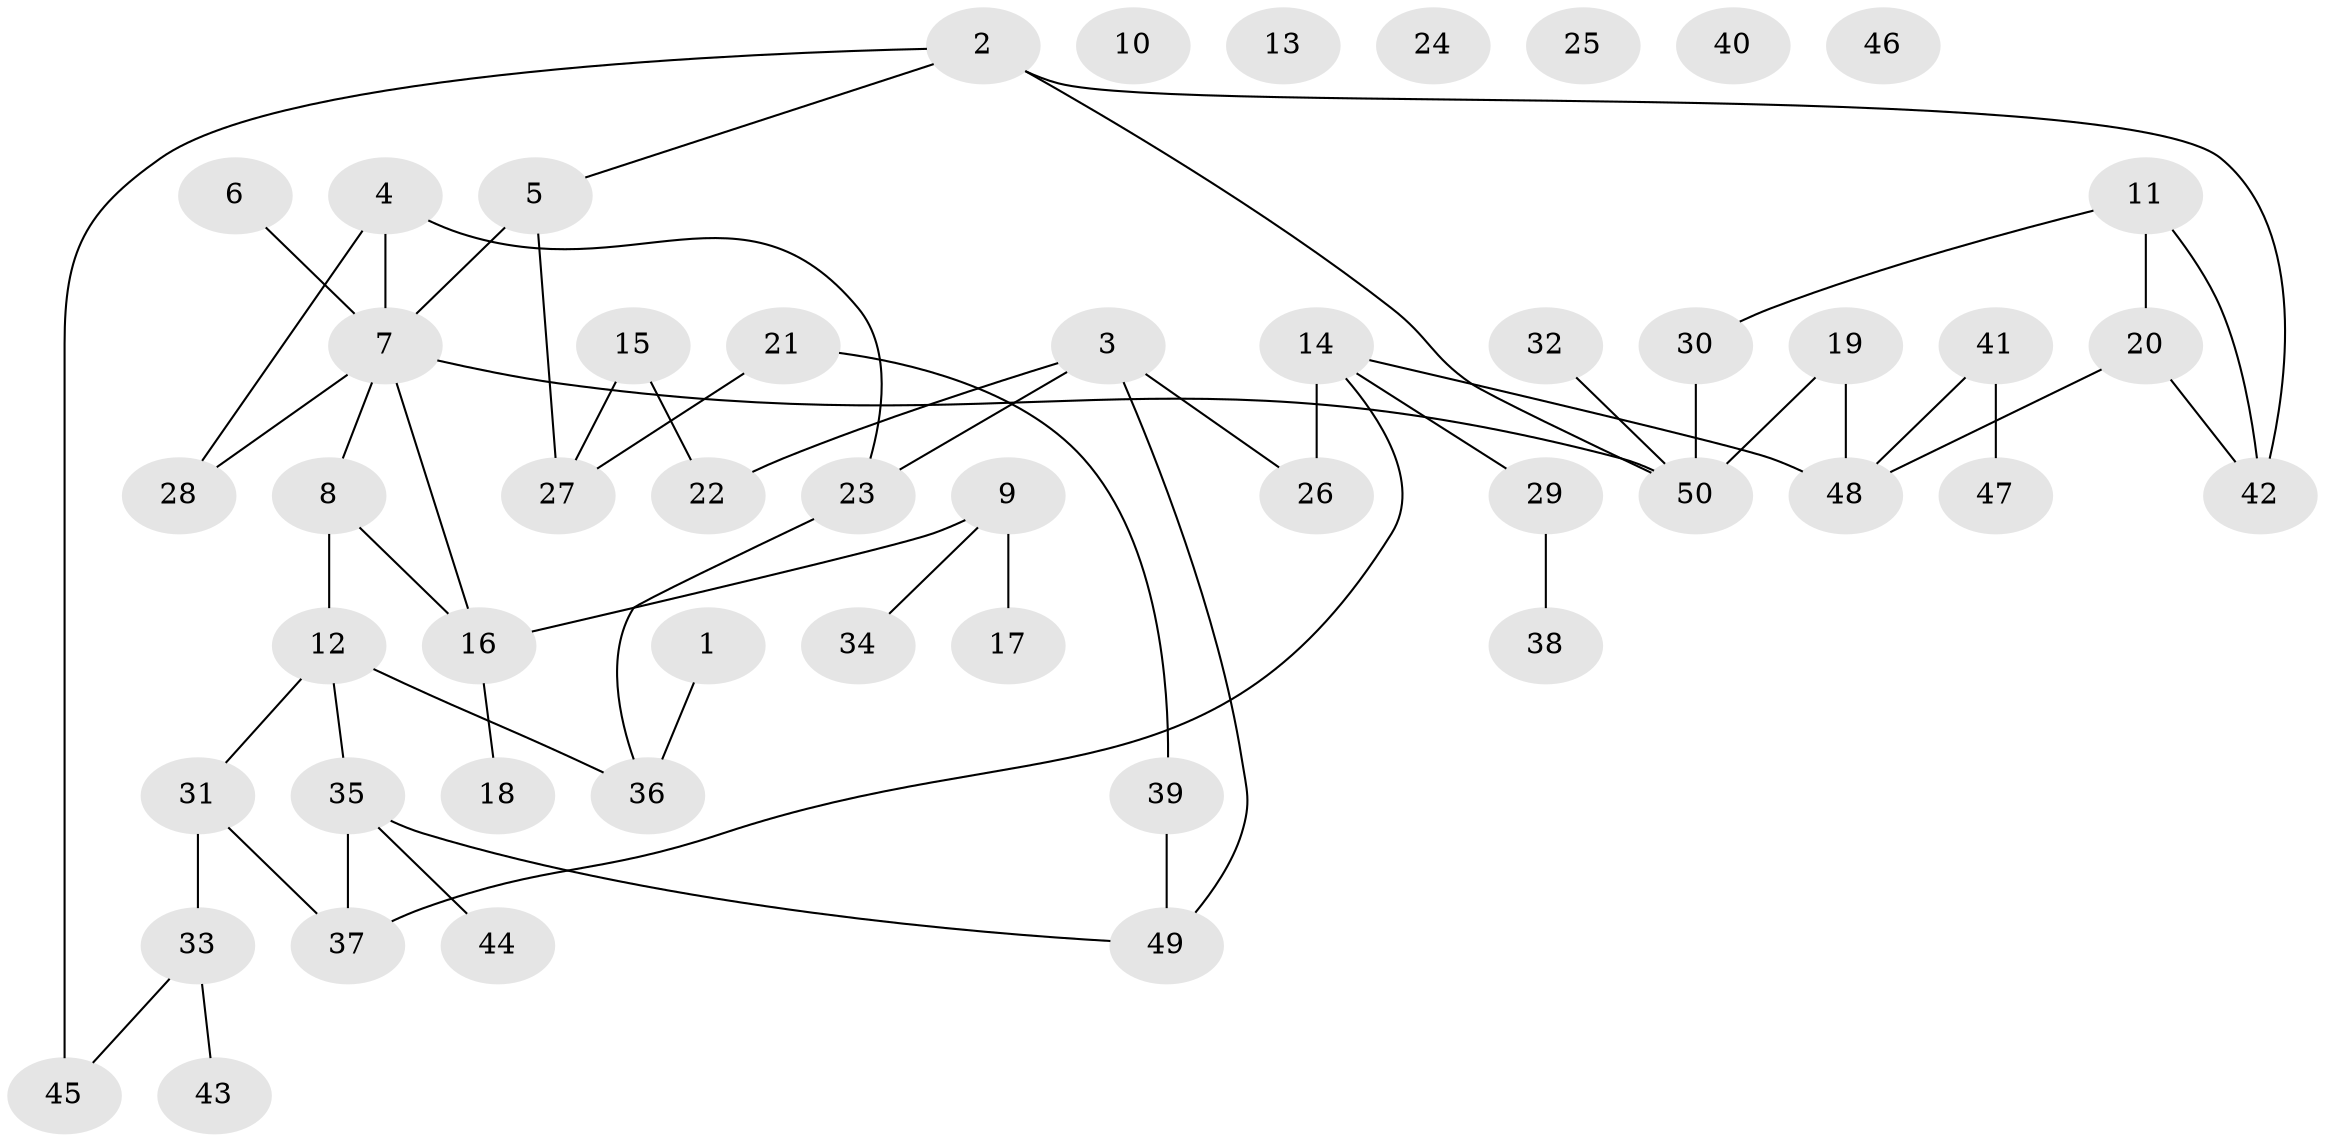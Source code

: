 // coarse degree distribution, {5: 0.12, 6: 0.04, 1: 0.28, 2: 0.24, 3: 0.16, 4: 0.16}
// Generated by graph-tools (version 1.1) at 2025/35/03/04/25 23:35:58]
// undirected, 50 vertices, 57 edges
graph export_dot {
  node [color=gray90,style=filled];
  1;
  2;
  3;
  4;
  5;
  6;
  7;
  8;
  9;
  10;
  11;
  12;
  13;
  14;
  15;
  16;
  17;
  18;
  19;
  20;
  21;
  22;
  23;
  24;
  25;
  26;
  27;
  28;
  29;
  30;
  31;
  32;
  33;
  34;
  35;
  36;
  37;
  38;
  39;
  40;
  41;
  42;
  43;
  44;
  45;
  46;
  47;
  48;
  49;
  50;
  1 -- 36;
  2 -- 5;
  2 -- 42;
  2 -- 45;
  2 -- 50;
  3 -- 22;
  3 -- 23;
  3 -- 26;
  3 -- 49;
  4 -- 7;
  4 -- 23;
  4 -- 28;
  5 -- 7;
  5 -- 27;
  6 -- 7;
  7 -- 8;
  7 -- 16;
  7 -- 28;
  7 -- 50;
  8 -- 12;
  8 -- 16;
  9 -- 16;
  9 -- 17;
  9 -- 34;
  11 -- 20;
  11 -- 30;
  11 -- 42;
  12 -- 31;
  12 -- 35;
  12 -- 36;
  14 -- 26;
  14 -- 29;
  14 -- 37;
  14 -- 48;
  15 -- 22;
  15 -- 27;
  16 -- 18;
  19 -- 48;
  19 -- 50;
  20 -- 42;
  20 -- 48;
  21 -- 27;
  21 -- 39;
  23 -- 36;
  29 -- 38;
  30 -- 50;
  31 -- 33;
  31 -- 37;
  32 -- 50;
  33 -- 43;
  33 -- 45;
  35 -- 37;
  35 -- 44;
  35 -- 49;
  39 -- 49;
  41 -- 47;
  41 -- 48;
}
